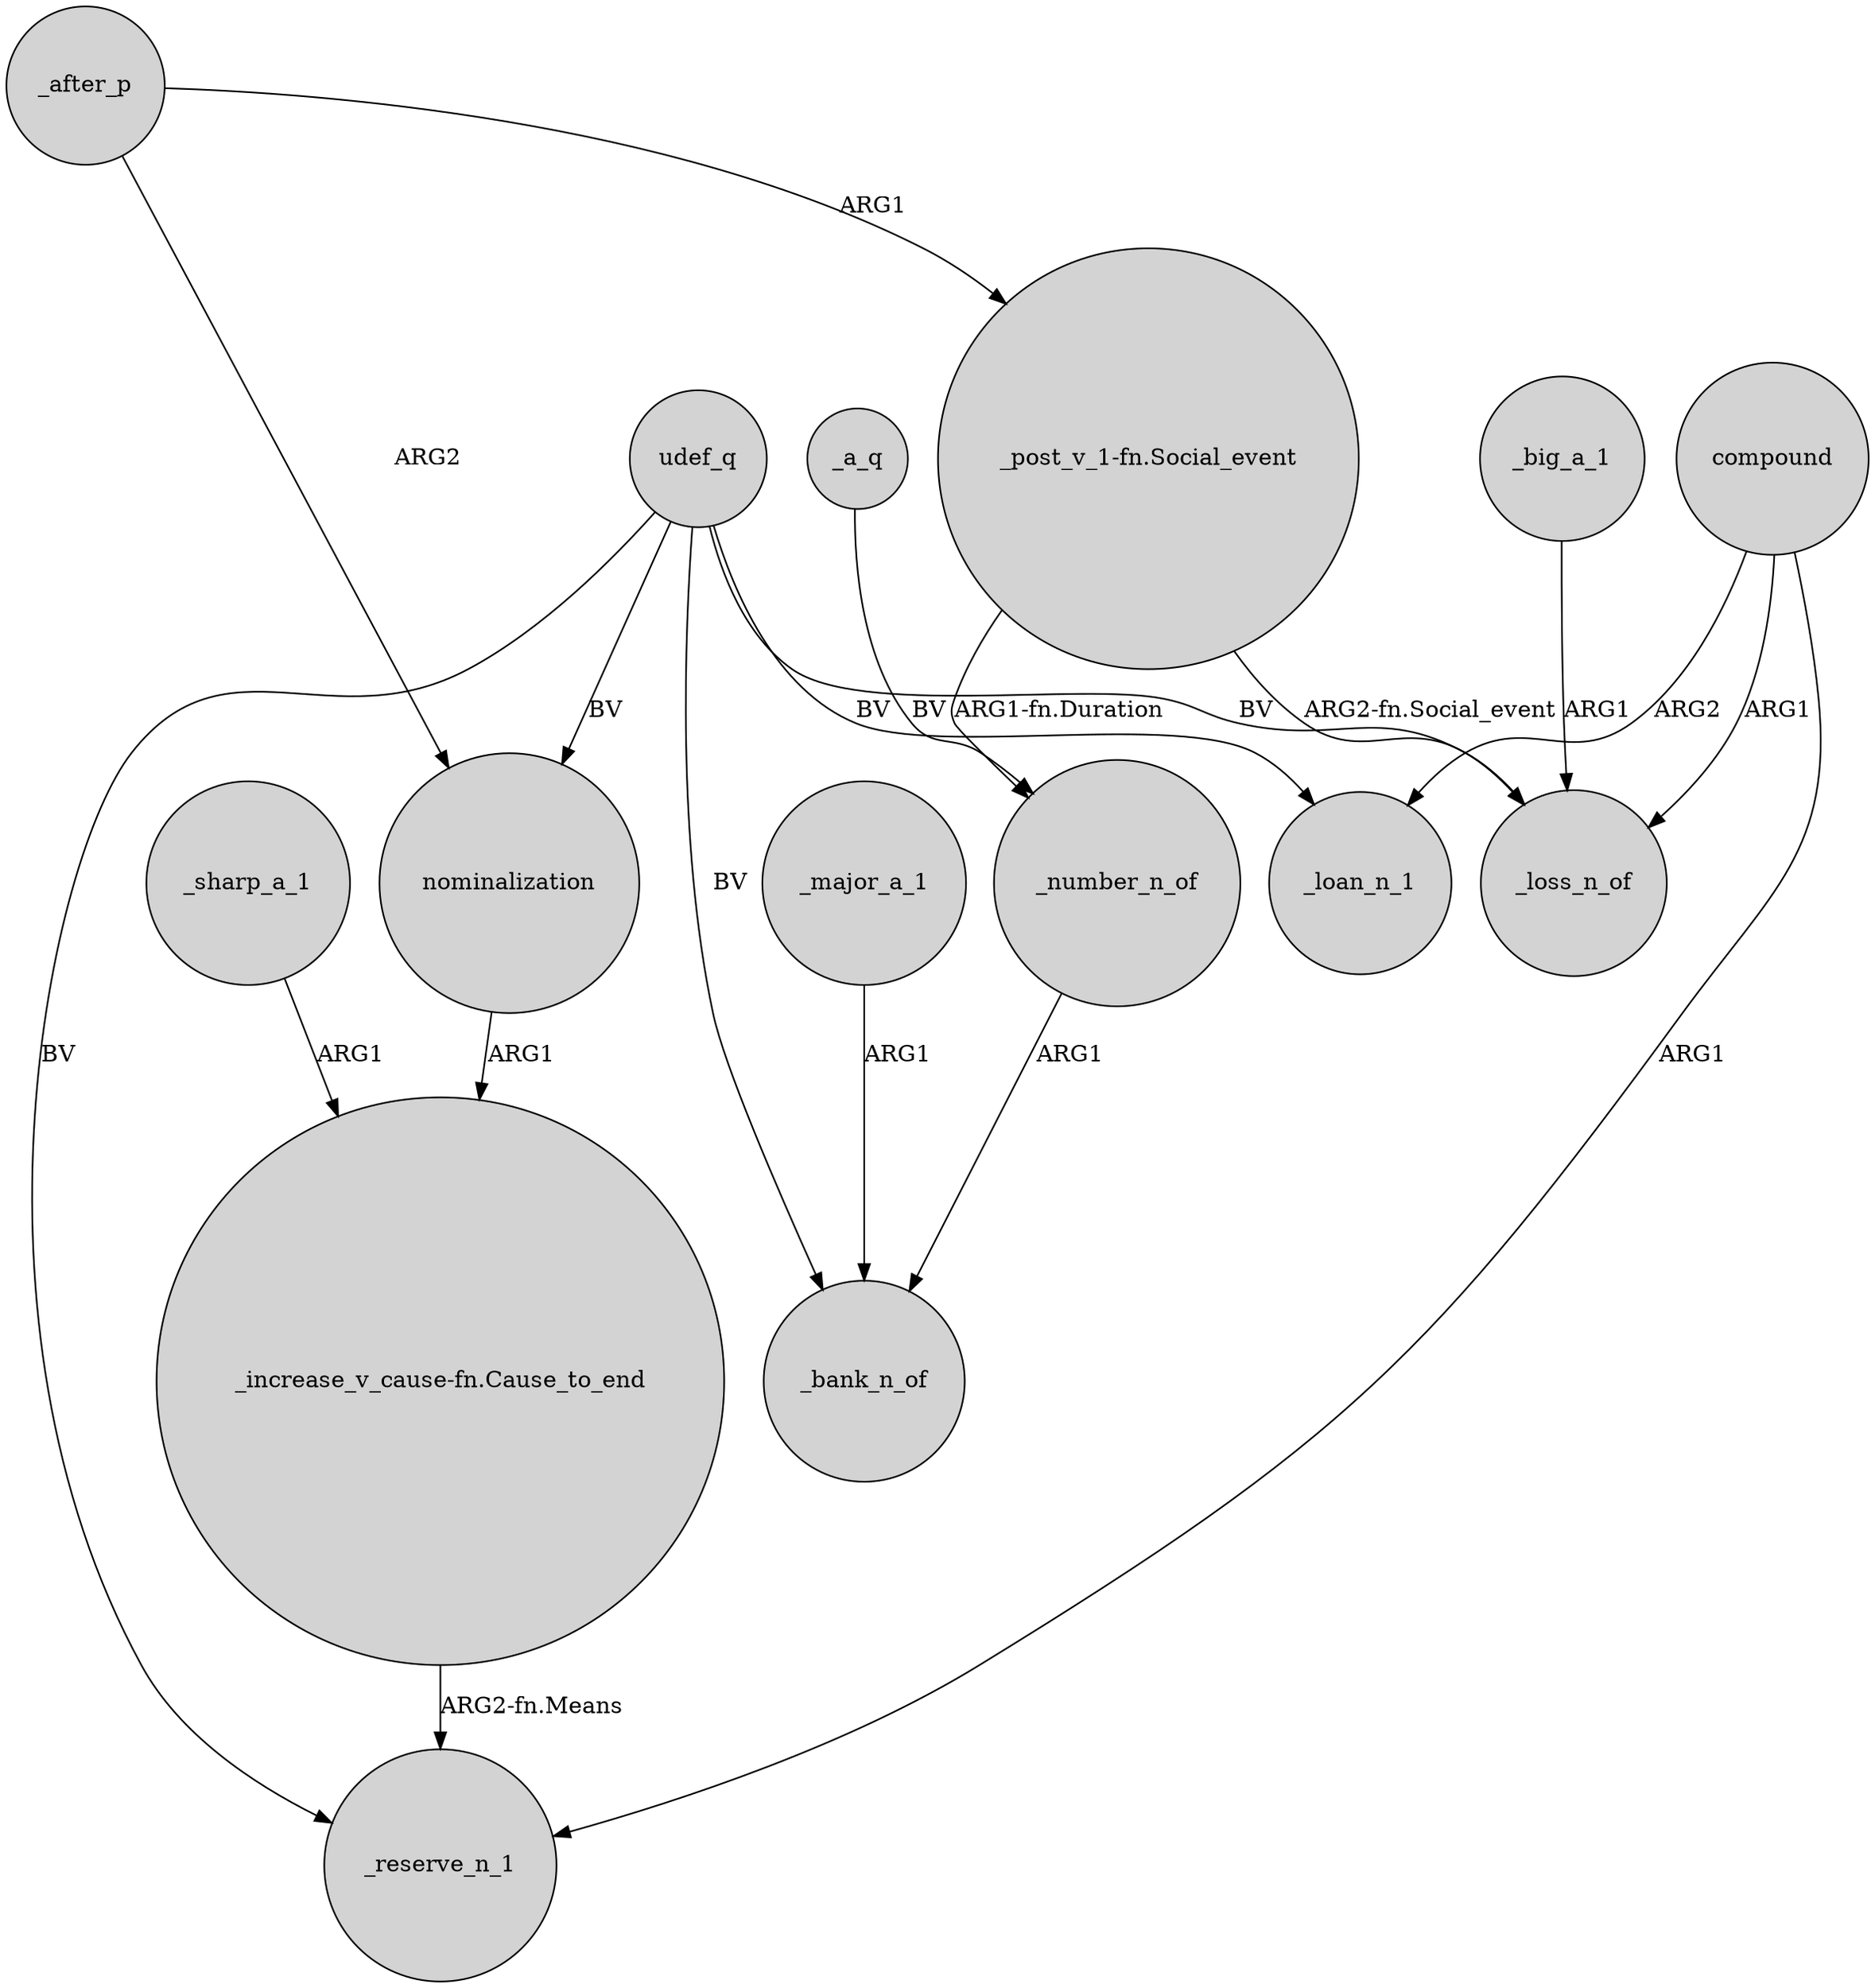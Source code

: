 digraph {
	node [shape=circle style=filled]
	"_post_v_1-fn.Social_event" -> _loss_n_of [label="ARG2-fn.Social_event"]
	udef_q -> _reserve_n_1 [label=BV]
	nominalization -> "_increase_v_cause-fn.Cause_to_end" [label=ARG1]
	udef_q -> _loan_n_1 [label=BV]
	udef_q -> nominalization [label=BV]
	_major_a_1 -> _bank_n_of [label=ARG1]
	udef_q -> _bank_n_of [label=BV]
	"_increase_v_cause-fn.Cause_to_end" -> _reserve_n_1 [label="ARG2-fn.Means"]
	_after_p -> nominalization [label=ARG2]
	_number_n_of -> _bank_n_of [label=ARG1]
	compound -> _loss_n_of [label=ARG1]
	udef_q -> _loss_n_of [label=BV]
	_big_a_1 -> _loss_n_of [label=ARG1]
	_after_p -> "_post_v_1-fn.Social_event" [label=ARG1]
	compound -> _reserve_n_1 [label=ARG1]
	_a_q -> _number_n_of [label=BV]
	_sharp_a_1 -> "_increase_v_cause-fn.Cause_to_end" [label=ARG1]
	"_post_v_1-fn.Social_event" -> _number_n_of [label="ARG1-fn.Duration"]
	compound -> _loan_n_1 [label=ARG2]
}
